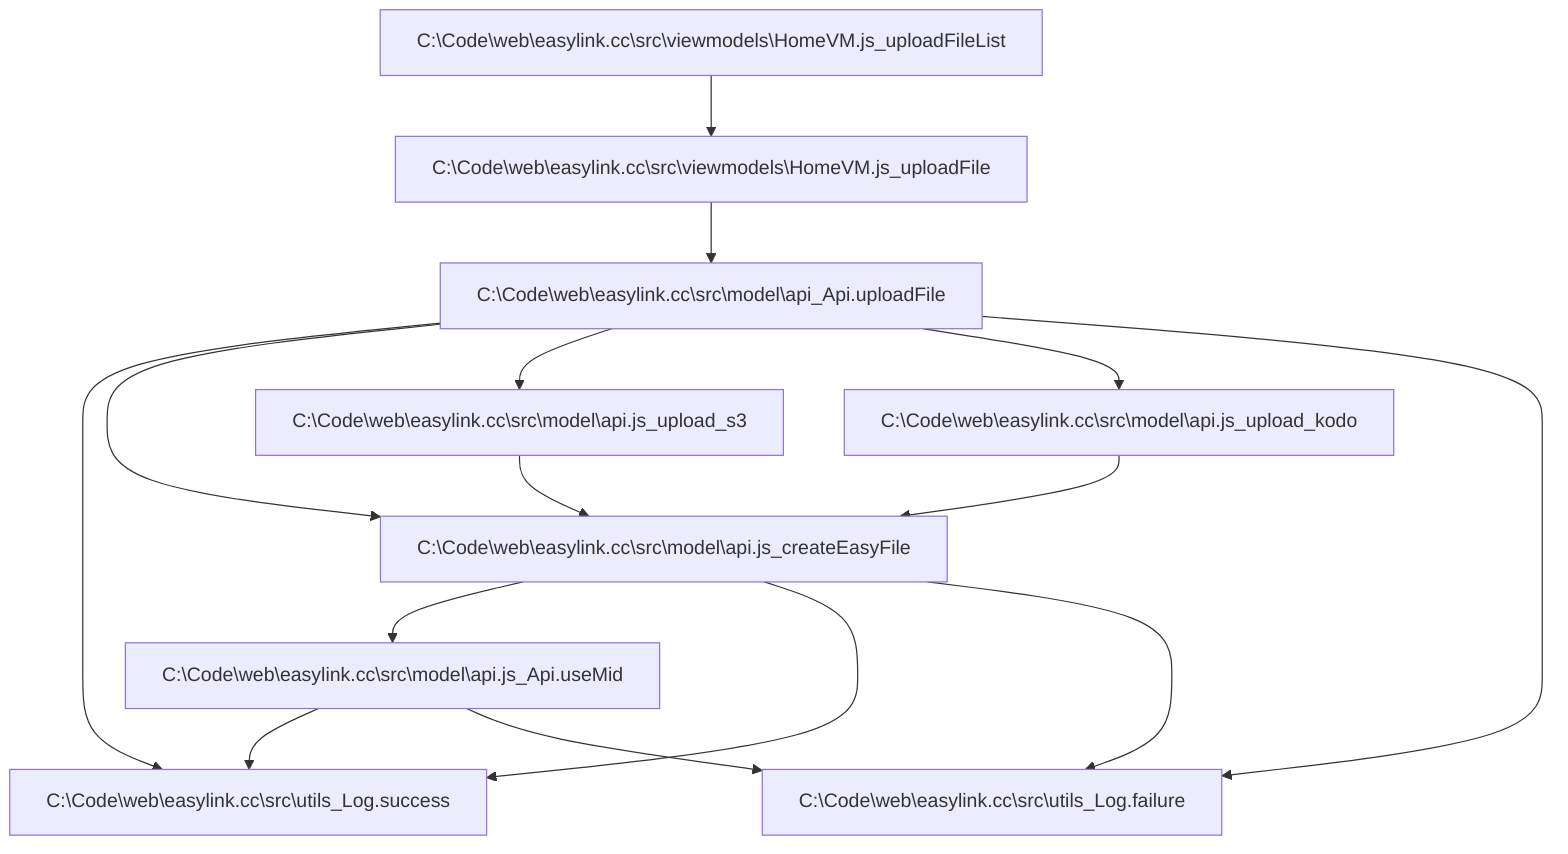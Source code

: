 graph TD
  C:\Code\web\easylink.cc\src\model\api.js_createEasyFile --> C:\Code\web\easylink.cc\src\model\api.js_Api.useMid
  C:\Code\web\easylink.cc\src\model\api.js_createEasyFile --> C:\Code\web\easylink.cc\src\utils_Log.success
  C:\Code\web\easylink.cc\src\model\api.js_createEasyFile --> C:\Code\web\easylink.cc\src\utils_Log.failure
  C:\Code\web\easylink.cc\src\model\api.js_upload_s3 --> C:\Code\web\easylink.cc\src\model\api.js_createEasyFile
  C:\Code\web\easylink.cc\src\model\api.js_upload_kodo --> C:\Code\web\easylink.cc\src\model\api.js_createEasyFile
  C:\Code\web\easylink.cc\src\model\api_Api.uploadFile --> C:\Code\web\easylink.cc\src\utils_Log.success
  C:\Code\web\easylink.cc\src\model\api_Api.uploadFile --> C:\Code\web\easylink.cc\src\model\api.js_createEasyFile
  C:\Code\web\easylink.cc\src\model\api_Api.uploadFile --> C:\Code\web\easylink.cc\src\model\api.js_upload_s3
  C:\Code\web\easylink.cc\src\model\api_Api.uploadFile --> C:\Code\web\easylink.cc\src\model\api.js_upload_kodo
  C:\Code\web\easylink.cc\src\model\api_Api.uploadFile --> C:\Code\web\easylink.cc\src\utils_Log.failure
  C:\Code\web\easylink.cc\src\model\api.js_Api.useMid --> C:\Code\web\easylink.cc\src\utils_Log.success
  C:\Code\web\easylink.cc\src\model\api.js_Api.useMid --> C:\Code\web\easylink.cc\src\utils_Log.failure
  C:\Code\web\easylink.cc\src\viewmodels\HomeVM.js_uploadFile --> C:\Code\web\easylink.cc\src\model\api_Api.uploadFile
  C:\Code\web\easylink.cc\src\viewmodels\HomeVM.js_uploadFileList --> C:\Code\web\easylink.cc\src\viewmodels\HomeVM.js_uploadFile